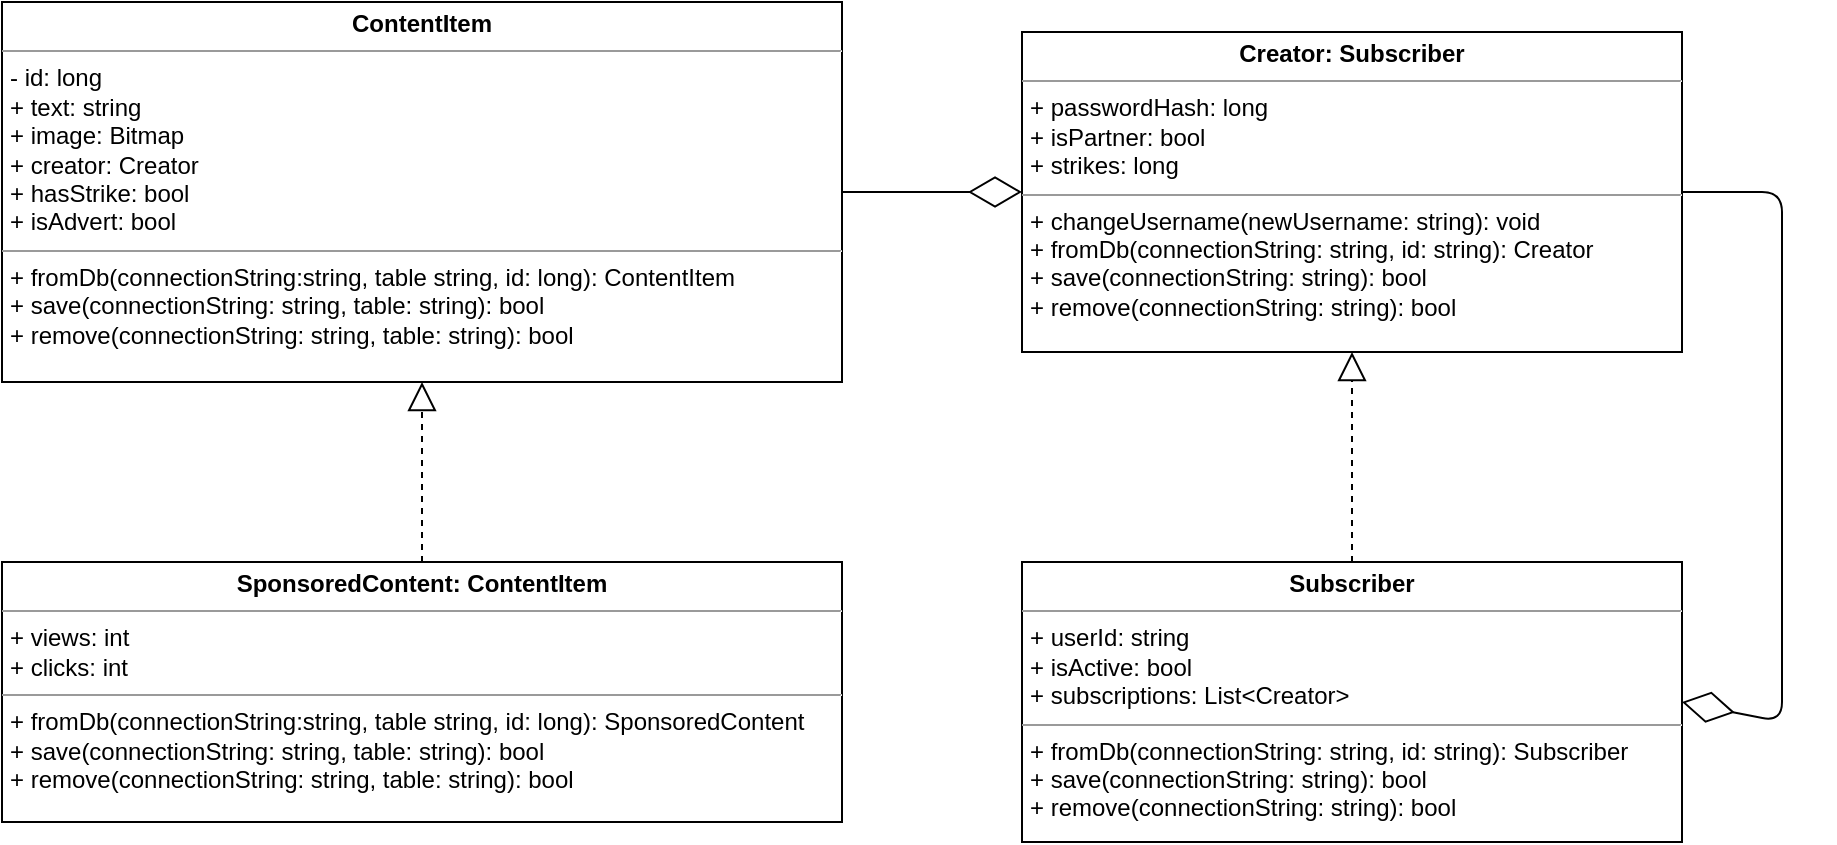 <mxfile version="10.6.3" type="device"><diagram name="class" id="c4acf3e9-155e-7222-9cf6-157b1a14988f"><mxGraphModel dx="1034" dy="649" grid="1" gridSize="10" guides="1" tooltips="1" connect="1" arrows="1" fold="1" page="1" pageScale="1" pageWidth="1169" pageHeight="827" background="#ffffff" math="0" shadow="0"><root><mxCell id="0"/><mxCell id="1" parent="0"/><mxCell id="rkDYRuX99t-ZyrPrqasw-12" value="&lt;p style=&quot;margin: 0px ; margin-top: 4px ; text-align: center&quot;&gt;&lt;b&gt;ContentItem&lt;/b&gt;&lt;/p&gt;&lt;hr size=&quot;1&quot;&gt;&lt;p style=&quot;margin: 0px ; margin-left: 4px&quot;&gt;- id: long&lt;br&gt;&lt;/p&gt;&lt;p style=&quot;margin: 0px ; margin-left: 4px&quot;&gt;+ text: string&lt;/p&gt;&lt;p style=&quot;margin: 0px ; margin-left: 4px&quot;&gt;+ image: Bitmap&lt;/p&gt;&lt;p style=&quot;margin: 0px ; margin-left: 4px&quot;&gt;+ creator: Creator&lt;/p&gt;&lt;p style=&quot;margin: 0px ; margin-left: 4px&quot;&gt;+ hasStrike: bool&lt;/p&gt;&lt;p style=&quot;margin: 0px ; margin-left: 4px&quot;&gt;+ isAdvert: bool&lt;br&gt;&lt;/p&gt;&lt;hr size=&quot;1&quot;&gt;&lt;p style=&quot;margin: 0px ; margin-left: 4px&quot;&gt;+ fromDb(connectionString:string, table string, id: long): ContentItem&lt;/p&gt;&lt;p style=&quot;margin: 0px ; margin-left: 4px&quot;&gt;+ save(connectionString: string, table: string): bool&lt;/p&gt;&lt;p style=&quot;margin: 0px ; margin-left: 4px&quot;&gt;+ remove(connectionString: string, table: string): bool&lt;/p&gt;" style="verticalAlign=top;align=left;overflow=fill;fontSize=12;fontFamily=Helvetica;html=1;" vertex="1" parent="1"><mxGeometry x="20" y="40" width="420" height="190" as="geometry"/></mxCell><mxCell id="rkDYRuX99t-ZyrPrqasw-17" value="&lt;p style=&quot;margin: 0px ; margin-top: 4px ; text-align: center&quot;&gt;&lt;b&gt;Creator: Subscriber&lt;br&gt;&lt;/b&gt;&lt;/p&gt;&lt;hr size=&quot;1&quot;&gt;&lt;p style=&quot;margin: 0px ; margin-left: 4px&quot;&gt;+ passwordHash: long&lt;/p&gt;&lt;p style=&quot;margin: 0px ; margin-left: 4px&quot;&gt;+ isPartner: bool&lt;br&gt;&lt;/p&gt;&lt;p style=&quot;margin: 0px ; margin-left: 4px&quot;&gt;+ strikes: long&lt;br&gt;&lt;/p&gt;&lt;hr size=&quot;1&quot;&gt;&lt;p style=&quot;margin: 0px ; margin-left: 4px&quot;&gt;+ changeUsername(newUsername: string): void&lt;br&gt;&lt;/p&gt;&lt;p style=&quot;margin: 0px ; margin-left: 4px&quot;&gt; + fromDb(connectionString: string, id: string): Creator&lt;/p&gt;&lt;p style=&quot;margin: 0px ; margin-left: 4px&quot;&gt;+ save(connectionString: string): bool&lt;br&gt;&lt;/p&gt;&lt;p style=&quot;margin: 0px ; margin-left: 4px&quot;&gt;+ remove(connectionString: string): bool&lt;br&gt;&lt;/p&gt;" style="verticalAlign=top;align=left;overflow=fill;fontSize=12;fontFamily=Helvetica;html=1;" vertex="1" parent="1"><mxGeometry x="530" y="55" width="330" height="160" as="geometry"/></mxCell><mxCell id="rkDYRuX99t-ZyrPrqasw-21" value="&lt;p style=&quot;margin: 0px ; margin-top: 4px ; text-align: center&quot;&gt;&lt;b&gt;Subscriber&lt;/b&gt;&lt;/p&gt;&lt;hr size=&quot;1&quot;&gt;&lt;p style=&quot;margin: 0px ; margin-left: 4px&quot;&gt;+ userId: string&lt;/p&gt;&lt;p style=&quot;margin: 0px ; margin-left: 4px&quot;&gt;+ isActive: bool&lt;/p&gt;&lt;p style=&quot;margin: 0px ; margin-left: 4px&quot;&gt;+ subscriptions: List&amp;lt;Creator&amp;gt;&lt;/p&gt;&lt;hr size=&quot;1&quot;&gt;&lt;p style=&quot;margin: 0px ; margin-left: 4px&quot;&gt;+ fromDb(connectionString: string, id: string): Subscriber&lt;/p&gt;&lt;p style=&quot;margin: 0px ; margin-left: 4px&quot;&gt;+ save(connectionString: string): bool&lt;/p&gt;&lt;p style=&quot;margin: 0px ; margin-left: 4px&quot;&gt;+ remove(connectionString: string): bool&lt;/p&gt;" style="verticalAlign=top;align=left;overflow=fill;fontSize=12;fontFamily=Helvetica;html=1;" vertex="1" parent="1"><mxGeometry x="530" y="320" width="330" height="140" as="geometry"/></mxCell><mxCell id="rkDYRuX99t-ZyrPrqasw-22" value="&lt;p style=&quot;margin: 0px ; margin-top: 4px ; text-align: center&quot;&gt;&lt;b&gt;SponsoredContent: ContentItem&lt;br&gt;&lt;/b&gt;&lt;/p&gt;&lt;hr size=&quot;1&quot;&gt;&lt;p style=&quot;margin: 0px ; margin-left: 4px&quot;&gt;+ views: int&lt;/p&gt;&lt;p style=&quot;margin: 0px ; margin-left: 4px&quot;&gt;+ clicks: int&lt;/p&gt;&lt;hr size=&quot;1&quot;&gt;&lt;p style=&quot;margin: 0px ; margin-left: 4px&quot;&gt;&lt;span&gt;+ fromDb(connectionString:string, table string, id: long): SponsoredContent&lt;/span&gt;&lt;br&gt;&lt;span&gt;+ save(connectionString: string, table: string): bool&lt;/span&gt;&lt;br&gt;&lt;span&gt;+ remove(connectionString: string, table: string): bool&lt;/span&gt;&lt;/p&gt;" style="verticalAlign=top;align=left;overflow=fill;fontSize=12;fontFamily=Helvetica;html=1;" vertex="1" parent="1"><mxGeometry x="20" y="320" width="420" height="130" as="geometry"/></mxCell><mxCell id="rkDYRuX99t-ZyrPrqasw-23" value="" style="endArrow=block;dashed=1;endFill=0;endSize=12;html=1;entryX=0.5;entryY=1;entryDx=0;entryDy=0;exitX=0.5;exitY=0;exitDx=0;exitDy=0;" edge="1" parent="1" source="rkDYRuX99t-ZyrPrqasw-21" target="rkDYRuX99t-ZyrPrqasw-17"><mxGeometry width="160" relative="1" as="geometry"><mxPoint x="750" y="250" as="sourcePoint"/><mxPoint x="860" y="250" as="targetPoint"/></mxGeometry></mxCell><mxCell id="rkDYRuX99t-ZyrPrqasw-25" value="" style="endArrow=block;dashed=1;endFill=0;endSize=12;html=1;exitX=0.5;exitY=0;exitDx=0;exitDy=0;entryX=0.5;entryY=1;entryDx=0;entryDy=0;" edge="1" parent="1" source="rkDYRuX99t-ZyrPrqasw-22" target="rkDYRuX99t-ZyrPrqasw-12"><mxGeometry width="160" relative="1" as="geometry"><mxPoint x="270" y="260" as="sourcePoint"/><mxPoint x="330" y="260" as="targetPoint"/></mxGeometry></mxCell><mxCell id="rkDYRuX99t-ZyrPrqasw-26" value="" style="endArrow=diamondThin;endFill=0;endSize=24;html=1;entryX=1;entryY=0.5;entryDx=0;entryDy=0;exitX=1;exitY=0.5;exitDx=0;exitDy=0;" edge="1" parent="1" source="rkDYRuX99t-ZyrPrqasw-17" target="rkDYRuX99t-ZyrPrqasw-21"><mxGeometry width="160" relative="1" as="geometry"><mxPoint x="930" y="360" as="sourcePoint"/><mxPoint x="1060" y="310" as="targetPoint"/><Array as="points"><mxPoint x="910" y="135"/><mxPoint x="910" y="400"/></Array></mxGeometry></mxCell><mxCell id="rkDYRuX99t-ZyrPrqasw-28" value="" style="endArrow=diamondThin;endFill=0;endSize=24;html=1;entryX=0;entryY=0.5;entryDx=0;entryDy=0;exitX=1;exitY=0.5;exitDx=0;exitDy=0;" edge="1" parent="1" source="rkDYRuX99t-ZyrPrqasw-12" target="rkDYRuX99t-ZyrPrqasw-17"><mxGeometry width="160" relative="1" as="geometry"><mxPoint x="480" y="180" as="sourcePoint"/><mxPoint x="590" y="250" as="targetPoint"/></mxGeometry></mxCell></root></mxGraphModel></diagram></mxfile>